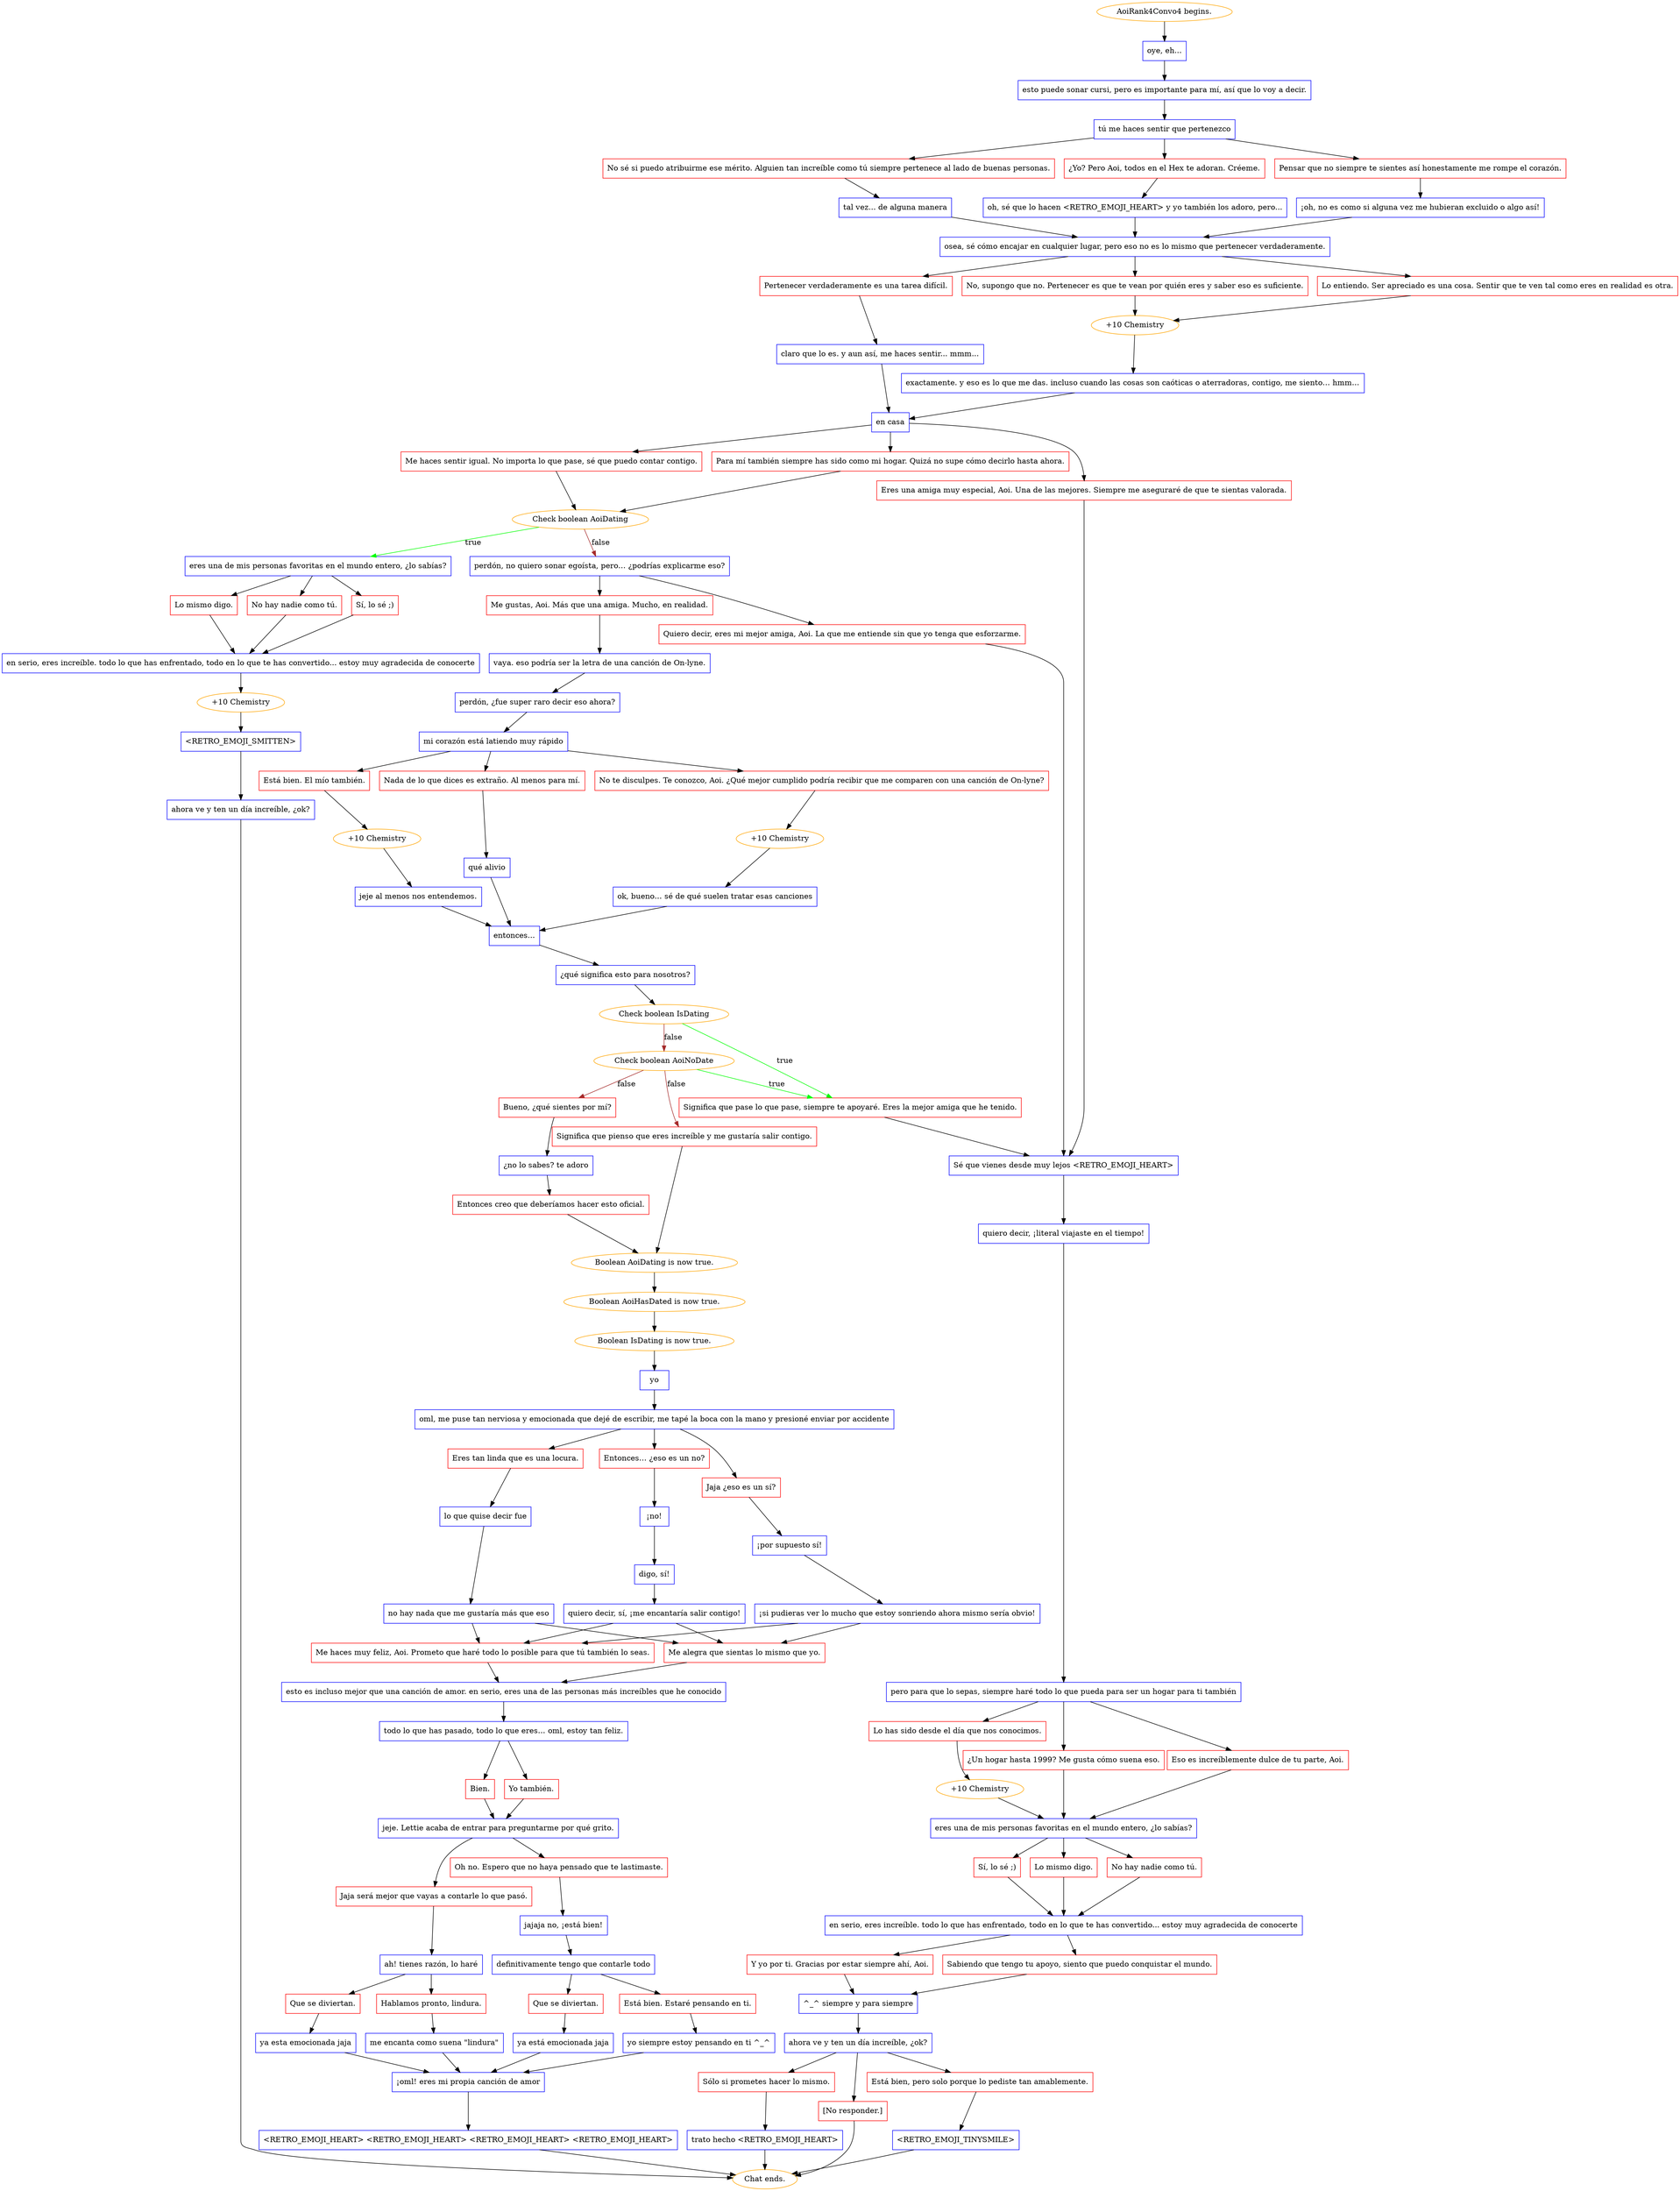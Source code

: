 digraph {
	"AoiRank4Convo4 begins." [color=orange];
		"AoiRank4Convo4 begins." -> j1091367029;
	j1091367029 [label="oye, eh...",shape=box,color=blue];
		j1091367029 -> j665804139;
	j665804139 [label="esto puede sonar cursi, pero es importante para mí, así que lo voy a decir.",shape=box,color=blue];
		j665804139 -> j1413513071;
	j1413513071 [label="tú me haces sentir que pertenezco",shape=box,color=blue];
		j1413513071 -> j357110936;
		j1413513071 -> j3982592188;
		j1413513071 -> j3844642654;
	j357110936 [label="No sé si puedo atribuirme ese mérito. Alguien tan increíble como tú siempre pertenece al lado de buenas personas.",shape=box,color=red];
		j357110936 -> j435639349;
	j3982592188 [label="¿Yo? Pero Aoi, todos en el Hex te adoran. Créeme.",shape=box,color=red];
		j3982592188 -> j3114542700;
	j3844642654 [label="Pensar que no siempre te sientes así honestamente me rompe el corazón.",shape=box,color=red];
		j3844642654 -> j1294749963;
	j435639349 [label="tal vez... de alguna manera",shape=box,color=blue];
		j435639349 -> j1770776795;
	j3114542700 [label="oh, sé que lo hacen <RETRO_EMOJI_HEART> y yo también los adoro, pero...",shape=box,color=blue];
		j3114542700 -> j1770776795;
	j1294749963 [label="¡oh, no es como si alguna vez me hubieran excluido o algo así!",shape=box,color=blue];
		j1294749963 -> j1770776795;
	j1770776795 [label="osea, sé cómo encajar en cualquier lugar, pero eso no es lo mismo que pertenecer verdaderamente.",shape=box,color=blue];
		j1770776795 -> j3493416549;
		j1770776795 -> j2846357596;
		j1770776795 -> j1281652260;
	j3493416549 [label="Lo entiendo. Ser apreciado es una cosa. Sentir que te ven tal como eres en realidad es otra.",shape=box,color=red];
		j3493416549 -> j3738720826;
	j2846357596 [label="No, supongo que no. Pertenecer es que te vean por quién eres y saber eso es suficiente.",shape=box,color=red];
		j2846357596 -> j3738720826;
	j1281652260 [label="Pertenecer verdaderamente es una tarea difícil.",shape=box,color=red];
		j1281652260 -> j26359332;
	j3738720826 [label="+10 Chemistry",color=orange];
		j3738720826 -> j1704511075;
	j26359332 [label="claro que lo es. y aun así, me haces sentir... mmm...",shape=box,color=blue];
		j26359332 -> j3438373786;
	j1704511075 [label="exactamente. y eso es lo que me das. incluso cuando las cosas son caóticas o aterradoras, contigo, me siento… hmm…",shape=box,color=blue];
		j1704511075 -> j3438373786;
	j3438373786 [label="en casa",shape=box,color=blue];
		j3438373786 -> j2580100131;
		j3438373786 -> j1594297495;
		j3438373786 -> j1690320195;
	j2580100131 [label="Para mí también siempre has sido como mi hogar. Quizá no supe cómo decirlo hasta ahora.",shape=box,color=red];
		j2580100131 -> j1284115511;
	j1594297495 [label="Me haces sentir igual. No importa lo que pase, sé que puedo contar contigo.",shape=box,color=red];
		j1594297495 -> j1284115511;
	j1690320195 [label="Eres una amiga muy especial, Aoi. Una de las mejores. Siempre me aseguraré de que te sientas valorada.",shape=box,color=red];
		j1690320195 -> j2643539914;
	j1284115511 [label="Check boolean AoiDating",color=orange];
		j1284115511 -> j2497909158 [label=true,color=green];
		j1284115511 -> j4059979141 [label=false,color=brown];
	j2643539914 [label="Sé que vienes desde muy lejos <RETRO_EMOJI_HEART>",shape=box,color=blue];
		j2643539914 -> j220100497;
	j2497909158 [label="eres una de mis personas favoritas en el mundo entero, ¿lo sabías?",shape=box,color=blue];
		j2497909158 -> j3850498367;
		j2497909158 -> j3027770798;
		j2497909158 -> j857971359;
	j4059979141 [label="perdón, no quiero sonar egoísta, pero… ¿podrías explicarme eso?",shape=box,color=blue];
		j4059979141 -> j1182902364;
		j4059979141 -> j1777508439;
	j220100497 [label="quiero decir, ¡literal viajaste en el tiempo!",shape=box,color=blue];
		j220100497 -> j2307733750;
	j3850498367 [label="Lo mismo digo.",shape=box,color=red];
		j3850498367 -> j3908681696;
	j3027770798 [label="No hay nadie como tú.",shape=box,color=red];
		j3027770798 -> j3908681696;
	j857971359 [label="Sí, lo sé ;)",shape=box,color=red];
		j857971359 -> j3908681696;
	j1182902364 [label="Me gustas, Aoi. Más que una amiga. Mucho, en realidad.",shape=box,color=red];
		j1182902364 -> j3743854004;
	j1777508439 [label="Quiero decir, eres mi mejor amiga, Aoi. La que me entiende sin que yo tenga que esforzarme.",shape=box,color=red];
		j1777508439 -> j2643539914;
	j2307733750 [label="pero para que lo sepas, siempre haré todo lo que pueda para ser un hogar para ti también",shape=box,color=blue];
		j2307733750 -> j2494860546;
		j2307733750 -> j2138614698;
		j2307733750 -> j830281863;
	j3908681696 [label="en serio, eres increíble. todo lo que has enfrentado, todo en lo que te has convertido... estoy muy agradecida de conocerte",shape=box,color=blue];
		j3908681696 -> j1525558372;
	j3743854004 [label="vaya. eso podría ser la letra de una canción de On-lyne.",shape=box,color=blue];
		j3743854004 -> j3214393241;
	j2494860546 [label="Lo has sido desde el día que nos conocimos.",shape=box,color=red];
		j2494860546 -> j1573975186;
	j2138614698 [label="¿Un hogar hasta 1999? Me gusta cómo suena eso.",shape=box,color=red];
		j2138614698 -> j432901409;
	j830281863 [label="Eso es increíblemente dulce de tu parte, Aoi.",shape=box,color=red];
		j830281863 -> j432901409;
	j1525558372 [label="+10 Chemistry",color=orange];
		j1525558372 -> j3975758547;
	j3214393241 [label="perdón, ¿fue super raro decir eso ahora?",shape=box,color=blue];
		j3214393241 -> j1645957415;
	j1573975186 [label="+10 Chemistry",color=orange];
		j1573975186 -> j432901409;
	j432901409 [label="eres una de mis personas favoritas en el mundo entero, ¿lo sabías?",shape=box,color=blue];
		j432901409 -> j519521796;
		j432901409 -> j694073652;
		j432901409 -> j3540156155;
	j3975758547 [label="<RETRO_EMOJI_SMITTEN>",shape=box,color=blue];
		j3975758547 -> j2944280364;
	j1645957415 [label="mi corazón está latiendo muy rápido",shape=box,color=blue];
		j1645957415 -> j3756811998;
		j1645957415 -> j3803686329;
		j1645957415 -> j2276968224;
	j519521796 [label="Lo mismo digo.",shape=box,color=red];
		j519521796 -> j2336775113;
	j694073652 [label="No hay nadie como tú.",shape=box,color=red];
		j694073652 -> j2336775113;
	j3540156155 [label="Sí, lo sé ;)",shape=box,color=red];
		j3540156155 -> j2336775113;
	j2944280364 [label="ahora ve y ten un día increíble, ¿ok?",shape=box,color=blue];
		j2944280364 -> "Chat ends.";
	j3756811998 [label="No te disculpes. Te conozco, Aoi. ¿Qué mejor cumplido podría recibir que me comparen con una canción de On-lyne?",shape=box,color=red];
		j3756811998 -> j1214344852;
	j3803686329 [label="Está bien. El mío también.",shape=box,color=red];
		j3803686329 -> j4165878772;
	j2276968224 [label="Nada de lo que dices es extraño. Al menos para mí.",shape=box,color=red];
		j2276968224 -> j1450153003;
	j2336775113 [label="en serio, eres increíble. todo lo que has enfrentado, todo en lo que te has convertido... estoy muy agradecida de conocerte",shape=box,color=blue];
		j2336775113 -> j3194483078;
		j2336775113 -> j748327369;
	"Chat ends." [color=orange];
	j1214344852 [label="+10 Chemistry",color=orange];
		j1214344852 -> j1651951453;
	j4165878772 [label="+10 Chemistry",color=orange];
		j4165878772 -> j2554565475;
	j1450153003 [label="qué alivio",shape=box,color=blue];
		j1450153003 -> j216569321;
	j3194483078 [label="Sabiendo que tengo tu apoyo, siento que puedo conquistar el mundo.",shape=box,color=red];
		j3194483078 -> j3072601005;
	j748327369 [label="Y yo por ti. Gracias por estar siempre ahí, Aoi.",shape=box,color=red];
		j748327369 -> j3072601005;
	j1651951453 [label="ok, bueno… sé de qué suelen tratar esas canciones",shape=box,color=blue];
		j1651951453 -> j216569321;
	j2554565475 [label="jeje al menos nos entendemos.",shape=box,color=blue];
		j2554565475 -> j216569321;
	j216569321 [label="entonces...",shape=box,color=blue];
		j216569321 -> j3283453373;
	j3072601005 [label="^_^ siempre y para siempre",shape=box,color=blue];
		j3072601005 -> j63735656;
	j3283453373 [label="¿qué significa esto para nosotros?",shape=box,color=blue];
		j3283453373 -> j1551207171;
	j63735656 [label="ahora ve y ten un día increíble, ¿ok?",shape=box,color=blue];
		j63735656 -> j2960990466;
		j63735656 -> j1299423143;
		j63735656 -> j2967050643;
	j1551207171 [label="Check boolean IsDating",color=orange];
		j1551207171 -> j2833059787 [label=true,color=green];
		j1551207171 -> j4131435017 [label=false,color=brown];
	j2960990466 [label="Está bien, pero solo porque lo pediste tan amablemente.",shape=box,color=red];
		j2960990466 -> j1589091153;
	j1299423143 [label="Sólo si prometes hacer lo mismo.",shape=box,color=red];
		j1299423143 -> j4216770350;
	j2967050643 [label="[No responder.]",shape=box,color=red];
		j2967050643 -> "Chat ends.";
	j2833059787 [label="Significa que pase lo que pase, siempre te apoyaré. Eres la mejor amiga que he tenido.",shape=box,color=red];
		j2833059787 -> j2643539914;
	j4131435017 [label="Check boolean AoiNoDate",color=orange];
		j4131435017 -> j2833059787 [label=true,color=green];
		j4131435017 -> j3420363973 [label=false,color=brown];
		j4131435017 -> j970859824 [label=false,color=brown];
	j1589091153 [label="<RETRO_EMOJI_TINYSMILE>",shape=box,color=blue];
		j1589091153 -> "Chat ends.";
	j4216770350 [label="trato hecho <RETRO_EMOJI_HEART>",shape=box,color=blue];
		j4216770350 -> "Chat ends.";
	j3420363973 [label="Significa que pienso que eres increíble y me gustaría salir contigo.",shape=box,color=red];
		j3420363973 -> j3743083252;
	j970859824 [label="Bueno, ¿qué sientes por mí?",shape=box,color=red];
		j970859824 -> j3446924362;
	j3743083252 [label="Boolean AoiDating is now true.",color=orange];
		j3743083252 -> j125690983;
	j3446924362 [label="¿no lo sabes? te adoro",shape=box,color=blue];
		j3446924362 -> j2448868235;
	j125690983 [label="Boolean AoiHasDated is now true.",color=orange];
		j125690983 -> j3242396131;
	j2448868235 [label="Entonces creo que deberíamos hacer esto oficial.",shape=box,color=red];
		j2448868235 -> j3743083252;
	j3242396131 [label="Boolean IsDating is now true.",color=orange];
		j3242396131 -> j25375829;
	j25375829 [label="yo",shape=box,color=blue];
		j25375829 -> j4135661097;
	j4135661097 [label="oml, me puse tan nerviosa y emocionada que dejé de escribir, me tapé la boca con la mano y presioné enviar por accidente",shape=box,color=blue];
		j4135661097 -> j3557736334;
		j4135661097 -> j3578475175;
		j4135661097 -> j2854454066;
	j3557736334 [label="Jaja ¿eso es un sí?",shape=box,color=red];
		j3557736334 -> j3927475598;
	j3578475175 [label="Eres tan linda que es una locura.",shape=box,color=red];
		j3578475175 -> j3241744112;
	j2854454066 [label="Entonces… ¿eso es un no?",shape=box,color=red];
		j2854454066 -> j291574521;
	j3927475598 [label="¡por supuesto sí!",shape=box,color=blue];
		j3927475598 -> j2654681517;
	j3241744112 [label="lo que quise decir fue",shape=box,color=blue];
		j3241744112 -> j542701339;
	j291574521 [label="¡no!",shape=box,color=blue];
		j291574521 -> j2246158349;
	j2654681517 [label="¡si pudieras ver lo mucho que estoy sonriendo ahora mismo sería obvio!",shape=box,color=blue];
		j2654681517 -> j2926615981;
		j2654681517 -> j65088881;
	j542701339 [label="no hay nada que me gustaría más que eso",shape=box,color=blue];
		j542701339 -> j2926615981;
		j542701339 -> j65088881;
	j2246158349 [label="digo, sí!",shape=box,color=blue];
		j2246158349 -> j192253826;
	j2926615981 [label="Me alegra que sientas lo mismo que yo.",shape=box,color=red];
		j2926615981 -> j1154446909;
	j65088881 [label="Me haces muy feliz, Aoi. Prometo que haré todo lo posible para que tú también lo seas.",shape=box,color=red];
		j65088881 -> j1154446909;
	j192253826 [label="quiero decir, sí, ¡me encantaría salir contigo!",shape=box,color=blue];
		j192253826 -> j2926615981;
		j192253826 -> j65088881;
	j1154446909 [label="esto es incluso mejor que una canción de amor. en serio, eres una de las personas más increíbles que he conocido",shape=box,color=blue];
		j1154446909 -> j1048826663;
	j1048826663 [label="todo lo que has pasado, todo lo que eres… oml, estoy tan feliz.",shape=box,color=blue];
		j1048826663 -> j1601485534;
		j1048826663 -> j1770239881;
	j1601485534 [label="Bien.",shape=box,color=red];
		j1601485534 -> j3298893584;
	j1770239881 [label="Yo también.",shape=box,color=red];
		j1770239881 -> j3298893584;
	j3298893584 [label="jeje. Lettie acaba de entrar para preguntarme por qué grito.",shape=box,color=blue];
		j3298893584 -> j1245257954;
		j3298893584 -> j3283766922;
	j1245257954 [label="Oh no. Espero que no haya pensado que te lastimaste.",shape=box,color=red];
		j1245257954 -> j244990504;
	j3283766922 [label="Jaja será mejor que vayas a contarle lo que pasó.",shape=box,color=red];
		j3283766922 -> j386099763;
	j244990504 [label="jajaja no, ¡está bien!",shape=box,color=blue];
		j244990504 -> j141265174;
	j386099763 [label="ah! tienes razón, lo haré",shape=box,color=blue];
		j386099763 -> j462547542;
		j386099763 -> j1564941286;
	j141265174 [label="definitivamente tengo que contarle todo",shape=box,color=blue];
		j141265174 -> j2265956529;
		j141265174 -> j1221306090;
	j462547542 [label="Que se diviertan.",shape=box,color=red];
		j462547542 -> j1131756923;
	j1564941286 [label="Hablamos pronto, lindura.",shape=box,color=red];
		j1564941286 -> j2933574696;
	j2265956529 [label="Que se diviertan.",shape=box,color=red];
		j2265956529 -> j2315441396;
	j1221306090 [label="Está bien. Estaré pensando en ti.",shape=box,color=red];
		j1221306090 -> j2896835827;
	j1131756923 [label="ya esta emocionada jaja",shape=box,color=blue];
		j1131756923 -> j484652837;
	j2933574696 [label="me encanta como suena \"lindura\"",shape=box,color=blue];
		j2933574696 -> j484652837;
	j2315441396 [label="ya está emocionada jaja",shape=box,color=blue];
		j2315441396 -> j484652837;
	j2896835827 [label="yo siempre estoy pensando en ti ^_^",shape=box,color=blue];
		j2896835827 -> j484652837;
	j484652837 [label="¡oml! eres mi propia canción de amor",shape=box,color=blue];
		j484652837 -> j3055390229;
	j3055390229 [label="<RETRO_EMOJI_HEART> <RETRO_EMOJI_HEART> <RETRO_EMOJI_HEART> <RETRO_EMOJI_HEART>",shape=box,color=blue];
		j3055390229 -> "Chat ends.";
}
